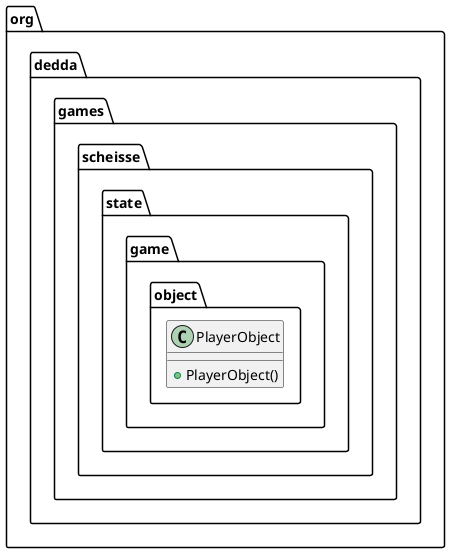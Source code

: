 @startuml
class org.dedda.games.scheisse.state.game.object.PlayerObject{
    + PlayerObject()
}
@enduml